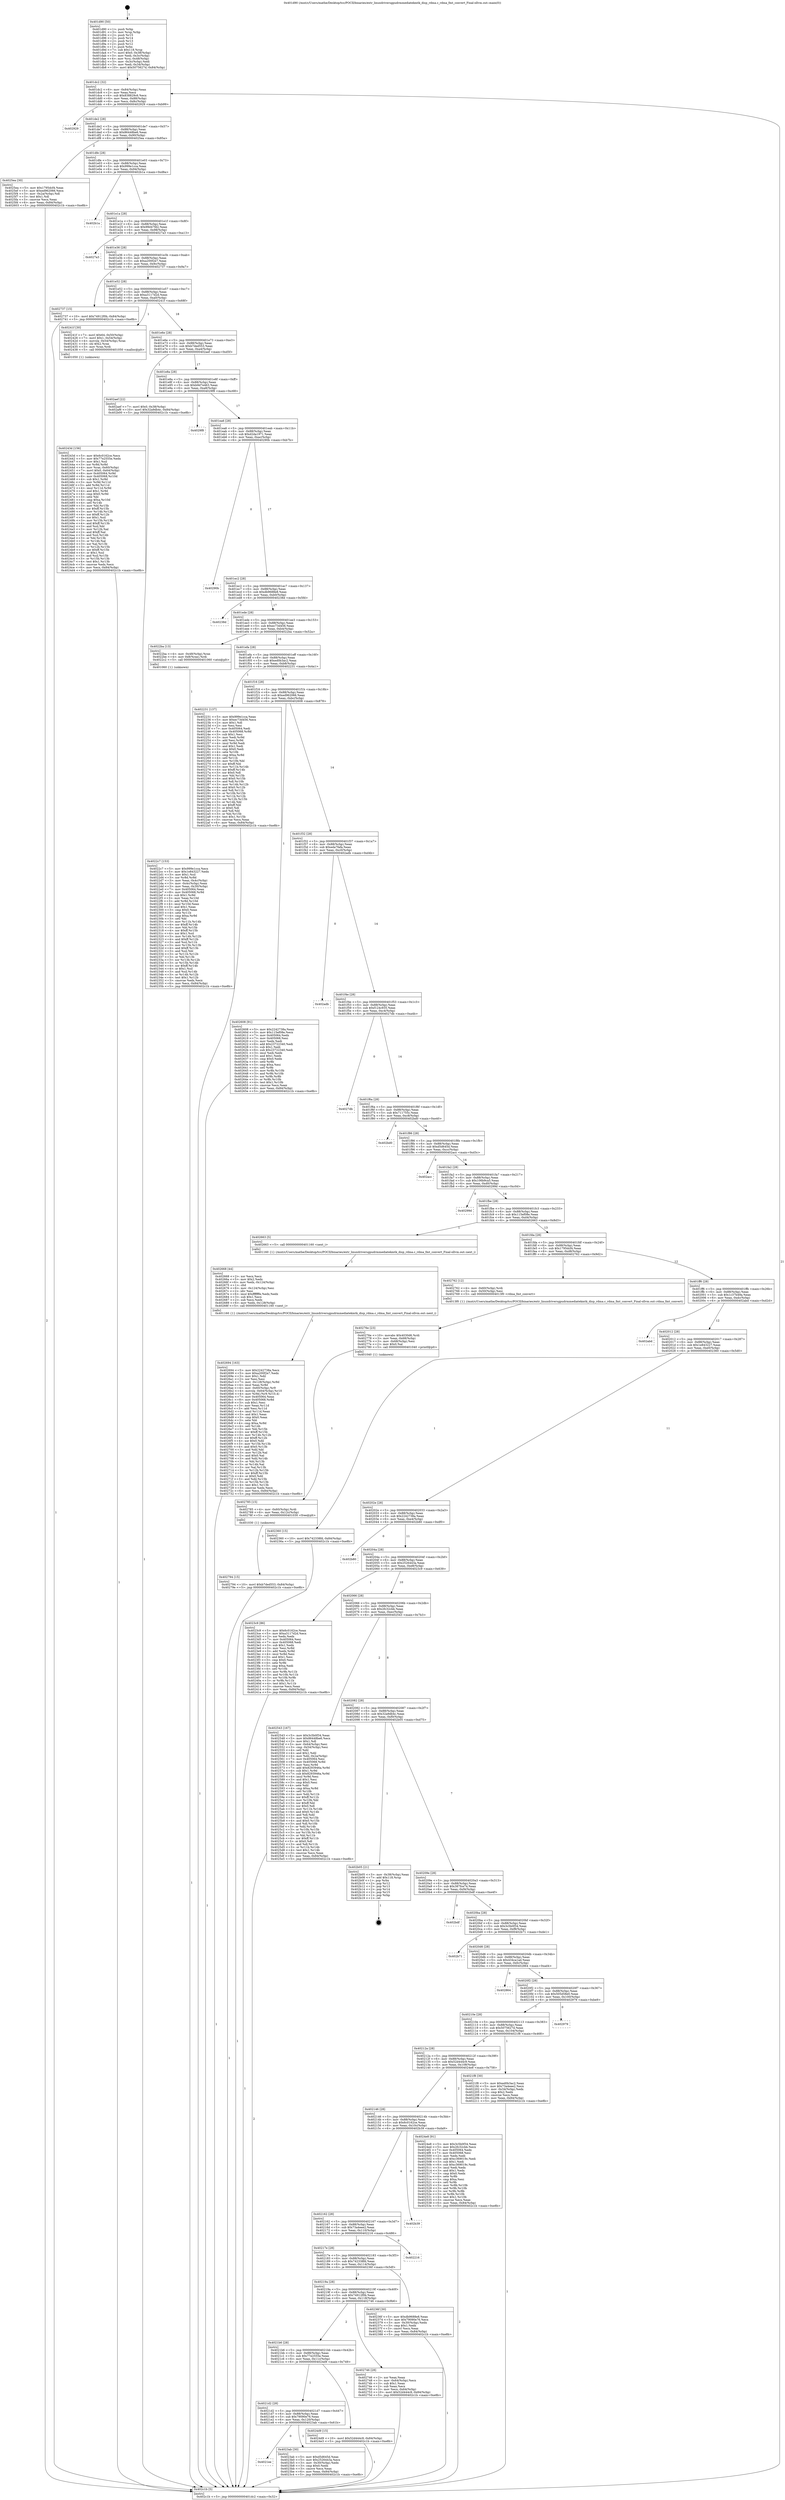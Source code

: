 digraph "0x401d90" {
  label = "0x401d90 (/mnt/c/Users/mathe/Desktop/tcc/POCII/binaries/extr_linuxdriversgpudrmmediatekmtk_disp_rdma.c_rdma_fmt_convert_Final-ollvm.out::main(0))"
  labelloc = "t"
  node[shape=record]

  Entry [label="",width=0.3,height=0.3,shape=circle,fillcolor=black,style=filled]
  "0x401dc2" [label="{
     0x401dc2 [32]\l
     | [instrs]\l
     &nbsp;&nbsp;0x401dc2 \<+6\>: mov -0x84(%rbp),%eax\l
     &nbsp;&nbsp;0x401dc8 \<+2\>: mov %eax,%ecx\l
     &nbsp;&nbsp;0x401dca \<+6\>: sub $0x838829c6,%ecx\l
     &nbsp;&nbsp;0x401dd0 \<+6\>: mov %eax,-0x88(%rbp)\l
     &nbsp;&nbsp;0x401dd6 \<+6\>: mov %ecx,-0x8c(%rbp)\l
     &nbsp;&nbsp;0x401ddc \<+6\>: je 0000000000402929 \<main+0xb99\>\l
  }"]
  "0x402929" [label="{
     0x402929\l
  }", style=dashed]
  "0x401de2" [label="{
     0x401de2 [28]\l
     | [instrs]\l
     &nbsp;&nbsp;0x401de2 \<+5\>: jmp 0000000000401de7 \<main+0x57\>\l
     &nbsp;&nbsp;0x401de7 \<+6\>: mov -0x88(%rbp),%eax\l
     &nbsp;&nbsp;0x401ded \<+5\>: sub $0x86448be6,%eax\l
     &nbsp;&nbsp;0x401df2 \<+6\>: mov %eax,-0x90(%rbp)\l
     &nbsp;&nbsp;0x401df8 \<+6\>: je 00000000004025ea \<main+0x85a\>\l
  }"]
  Exit [label="",width=0.3,height=0.3,shape=circle,fillcolor=black,style=filled,peripheries=2]
  "0x4025ea" [label="{
     0x4025ea [30]\l
     | [instrs]\l
     &nbsp;&nbsp;0x4025ea \<+5\>: mov $0x1795dcf4,%eax\l
     &nbsp;&nbsp;0x4025ef \<+5\>: mov $0xed962066,%ecx\l
     &nbsp;&nbsp;0x4025f4 \<+3\>: mov -0x2a(%rbp),%dl\l
     &nbsp;&nbsp;0x4025f7 \<+3\>: test $0x1,%dl\l
     &nbsp;&nbsp;0x4025fa \<+3\>: cmovne %ecx,%eax\l
     &nbsp;&nbsp;0x4025fd \<+6\>: mov %eax,-0x84(%rbp)\l
     &nbsp;&nbsp;0x402603 \<+5\>: jmp 0000000000402c1b \<main+0xe8b\>\l
  }"]
  "0x401dfe" [label="{
     0x401dfe [28]\l
     | [instrs]\l
     &nbsp;&nbsp;0x401dfe \<+5\>: jmp 0000000000401e03 \<main+0x73\>\l
     &nbsp;&nbsp;0x401e03 \<+6\>: mov -0x88(%rbp),%eax\l
     &nbsp;&nbsp;0x401e09 \<+5\>: sub $0x999e1cca,%eax\l
     &nbsp;&nbsp;0x401e0e \<+6\>: mov %eax,-0x94(%rbp)\l
     &nbsp;&nbsp;0x401e14 \<+6\>: je 0000000000402b1a \<main+0xd8a\>\l
  }"]
  "0x402794" [label="{
     0x402794 [15]\l
     | [instrs]\l
     &nbsp;&nbsp;0x402794 \<+10\>: movl $0xb7ded553,-0x84(%rbp)\l
     &nbsp;&nbsp;0x40279e \<+5\>: jmp 0000000000402c1b \<main+0xe8b\>\l
  }"]
  "0x402b1a" [label="{
     0x402b1a\l
  }", style=dashed]
  "0x401e1a" [label="{
     0x401e1a [28]\l
     | [instrs]\l
     &nbsp;&nbsp;0x401e1a \<+5\>: jmp 0000000000401e1f \<main+0x8f\>\l
     &nbsp;&nbsp;0x401e1f \<+6\>: mov -0x88(%rbp),%eax\l
     &nbsp;&nbsp;0x401e25 \<+5\>: sub $0x99d47fd2,%eax\l
     &nbsp;&nbsp;0x401e2a \<+6\>: mov %eax,-0x98(%rbp)\l
     &nbsp;&nbsp;0x401e30 \<+6\>: je 00000000004027a3 \<main+0xa13\>\l
  }"]
  "0x402785" [label="{
     0x402785 [15]\l
     | [instrs]\l
     &nbsp;&nbsp;0x402785 \<+4\>: mov -0x60(%rbp),%rdi\l
     &nbsp;&nbsp;0x402789 \<+6\>: mov %eax,-0x12c(%rbp)\l
     &nbsp;&nbsp;0x40278f \<+5\>: call 0000000000401030 \<free@plt\>\l
     | [calls]\l
     &nbsp;&nbsp;0x401030 \{1\} (unknown)\l
  }"]
  "0x4027a3" [label="{
     0x4027a3\l
  }", style=dashed]
  "0x401e36" [label="{
     0x401e36 [28]\l
     | [instrs]\l
     &nbsp;&nbsp;0x401e36 \<+5\>: jmp 0000000000401e3b \<main+0xab\>\l
     &nbsp;&nbsp;0x401e3b \<+6\>: mov -0x88(%rbp),%eax\l
     &nbsp;&nbsp;0x401e41 \<+5\>: sub $0xa200f2e7,%eax\l
     &nbsp;&nbsp;0x401e46 \<+6\>: mov %eax,-0x9c(%rbp)\l
     &nbsp;&nbsp;0x401e4c \<+6\>: je 0000000000402737 \<main+0x9a7\>\l
  }"]
  "0x40276e" [label="{
     0x40276e [23]\l
     | [instrs]\l
     &nbsp;&nbsp;0x40276e \<+10\>: movabs $0x4030d6,%rdi\l
     &nbsp;&nbsp;0x402778 \<+3\>: mov %eax,-0x68(%rbp)\l
     &nbsp;&nbsp;0x40277b \<+3\>: mov -0x68(%rbp),%esi\l
     &nbsp;&nbsp;0x40277e \<+2\>: mov $0x0,%al\l
     &nbsp;&nbsp;0x402780 \<+5\>: call 0000000000401040 \<printf@plt\>\l
     | [calls]\l
     &nbsp;&nbsp;0x401040 \{1\} (unknown)\l
  }"]
  "0x402737" [label="{
     0x402737 [15]\l
     | [instrs]\l
     &nbsp;&nbsp;0x402737 \<+10\>: movl $0x74912f0b,-0x84(%rbp)\l
     &nbsp;&nbsp;0x402741 \<+5\>: jmp 0000000000402c1b \<main+0xe8b\>\l
  }"]
  "0x401e52" [label="{
     0x401e52 [28]\l
     | [instrs]\l
     &nbsp;&nbsp;0x401e52 \<+5\>: jmp 0000000000401e57 \<main+0xc7\>\l
     &nbsp;&nbsp;0x401e57 \<+6\>: mov -0x88(%rbp),%eax\l
     &nbsp;&nbsp;0x401e5d \<+5\>: sub $0xa3117d2d,%eax\l
     &nbsp;&nbsp;0x401e62 \<+6\>: mov %eax,-0xa0(%rbp)\l
     &nbsp;&nbsp;0x401e68 \<+6\>: je 000000000040241f \<main+0x68f\>\l
  }"]
  "0x402694" [label="{
     0x402694 [163]\l
     | [instrs]\l
     &nbsp;&nbsp;0x402694 \<+5\>: mov $0x2242738a,%ecx\l
     &nbsp;&nbsp;0x402699 \<+5\>: mov $0xa200f2e7,%edx\l
     &nbsp;&nbsp;0x40269e \<+3\>: mov $0x1,%dil\l
     &nbsp;&nbsp;0x4026a1 \<+2\>: xor %esi,%esi\l
     &nbsp;&nbsp;0x4026a3 \<+7\>: mov -0x128(%rbp),%r8d\l
     &nbsp;&nbsp;0x4026aa \<+4\>: imul %eax,%r8d\l
     &nbsp;&nbsp;0x4026ae \<+4\>: mov -0x60(%rbp),%r9\l
     &nbsp;&nbsp;0x4026b2 \<+4\>: movslq -0x64(%rbp),%r10\l
     &nbsp;&nbsp;0x4026b6 \<+4\>: mov %r8d,(%r9,%r10,4)\l
     &nbsp;&nbsp;0x4026ba \<+7\>: mov 0x405064,%eax\l
     &nbsp;&nbsp;0x4026c1 \<+8\>: mov 0x405068,%r8d\l
     &nbsp;&nbsp;0x4026c9 \<+3\>: sub $0x1,%esi\l
     &nbsp;&nbsp;0x4026cc \<+3\>: mov %eax,%r11d\l
     &nbsp;&nbsp;0x4026cf \<+3\>: add %esi,%r11d\l
     &nbsp;&nbsp;0x4026d2 \<+4\>: imul %r11d,%eax\l
     &nbsp;&nbsp;0x4026d6 \<+3\>: and $0x1,%eax\l
     &nbsp;&nbsp;0x4026d9 \<+3\>: cmp $0x0,%eax\l
     &nbsp;&nbsp;0x4026dc \<+3\>: sete %bl\l
     &nbsp;&nbsp;0x4026df \<+4\>: cmp $0xa,%r8d\l
     &nbsp;&nbsp;0x4026e3 \<+4\>: setl %r14b\l
     &nbsp;&nbsp;0x4026e7 \<+3\>: mov %bl,%r15b\l
     &nbsp;&nbsp;0x4026ea \<+4\>: xor $0xff,%r15b\l
     &nbsp;&nbsp;0x4026ee \<+3\>: mov %r14b,%r12b\l
     &nbsp;&nbsp;0x4026f1 \<+4\>: xor $0xff,%r12b\l
     &nbsp;&nbsp;0x4026f5 \<+4\>: xor $0x0,%dil\l
     &nbsp;&nbsp;0x4026f9 \<+3\>: mov %r15b,%r13b\l
     &nbsp;&nbsp;0x4026fc \<+4\>: and $0x0,%r13b\l
     &nbsp;&nbsp;0x402700 \<+3\>: and %dil,%bl\l
     &nbsp;&nbsp;0x402703 \<+3\>: mov %r12b,%al\l
     &nbsp;&nbsp;0x402706 \<+2\>: and $0x0,%al\l
     &nbsp;&nbsp;0x402708 \<+3\>: and %dil,%r14b\l
     &nbsp;&nbsp;0x40270b \<+3\>: or %bl,%r13b\l
     &nbsp;&nbsp;0x40270e \<+3\>: or %r14b,%al\l
     &nbsp;&nbsp;0x402711 \<+3\>: xor %al,%r13b\l
     &nbsp;&nbsp;0x402714 \<+3\>: or %r12b,%r15b\l
     &nbsp;&nbsp;0x402717 \<+4\>: xor $0xff,%r15b\l
     &nbsp;&nbsp;0x40271b \<+4\>: or $0x0,%dil\l
     &nbsp;&nbsp;0x40271f \<+3\>: and %dil,%r15b\l
     &nbsp;&nbsp;0x402722 \<+3\>: or %r15b,%r13b\l
     &nbsp;&nbsp;0x402725 \<+4\>: test $0x1,%r13b\l
     &nbsp;&nbsp;0x402729 \<+3\>: cmovne %edx,%ecx\l
     &nbsp;&nbsp;0x40272c \<+6\>: mov %ecx,-0x84(%rbp)\l
     &nbsp;&nbsp;0x402732 \<+5\>: jmp 0000000000402c1b \<main+0xe8b\>\l
  }"]
  "0x40241f" [label="{
     0x40241f [30]\l
     | [instrs]\l
     &nbsp;&nbsp;0x40241f \<+7\>: movl $0x64,-0x50(%rbp)\l
     &nbsp;&nbsp;0x402426 \<+7\>: movl $0x1,-0x54(%rbp)\l
     &nbsp;&nbsp;0x40242d \<+4\>: movslq -0x54(%rbp),%rax\l
     &nbsp;&nbsp;0x402431 \<+4\>: shl $0x2,%rax\l
     &nbsp;&nbsp;0x402435 \<+3\>: mov %rax,%rdi\l
     &nbsp;&nbsp;0x402438 \<+5\>: call 0000000000401050 \<malloc@plt\>\l
     | [calls]\l
     &nbsp;&nbsp;0x401050 \{1\} (unknown)\l
  }"]
  "0x401e6e" [label="{
     0x401e6e [28]\l
     | [instrs]\l
     &nbsp;&nbsp;0x401e6e \<+5\>: jmp 0000000000401e73 \<main+0xe3\>\l
     &nbsp;&nbsp;0x401e73 \<+6\>: mov -0x88(%rbp),%eax\l
     &nbsp;&nbsp;0x401e79 \<+5\>: sub $0xb7ded553,%eax\l
     &nbsp;&nbsp;0x401e7e \<+6\>: mov %eax,-0xa4(%rbp)\l
     &nbsp;&nbsp;0x401e84 \<+6\>: je 0000000000402aef \<main+0xd5f\>\l
  }"]
  "0x402668" [label="{
     0x402668 [44]\l
     | [instrs]\l
     &nbsp;&nbsp;0x402668 \<+2\>: xor %ecx,%ecx\l
     &nbsp;&nbsp;0x40266a \<+5\>: mov $0x2,%edx\l
     &nbsp;&nbsp;0x40266f \<+6\>: mov %edx,-0x124(%rbp)\l
     &nbsp;&nbsp;0x402675 \<+1\>: cltd\l
     &nbsp;&nbsp;0x402676 \<+6\>: mov -0x124(%rbp),%esi\l
     &nbsp;&nbsp;0x40267c \<+2\>: idiv %esi\l
     &nbsp;&nbsp;0x40267e \<+6\>: imul $0xfffffffe,%edx,%edx\l
     &nbsp;&nbsp;0x402684 \<+3\>: sub $0x1,%ecx\l
     &nbsp;&nbsp;0x402687 \<+2\>: sub %ecx,%edx\l
     &nbsp;&nbsp;0x402689 \<+6\>: mov %edx,-0x128(%rbp)\l
     &nbsp;&nbsp;0x40268f \<+5\>: call 0000000000401160 \<next_i\>\l
     | [calls]\l
     &nbsp;&nbsp;0x401160 \{1\} (/mnt/c/Users/mathe/Desktop/tcc/POCII/binaries/extr_linuxdriversgpudrmmediatekmtk_disp_rdma.c_rdma_fmt_convert_Final-ollvm.out::next_i)\l
  }"]
  "0x402aef" [label="{
     0x402aef [22]\l
     | [instrs]\l
     &nbsp;&nbsp;0x402aef \<+7\>: movl $0x0,-0x38(%rbp)\l
     &nbsp;&nbsp;0x402af6 \<+10\>: movl $0x32a9db4c,-0x84(%rbp)\l
     &nbsp;&nbsp;0x402b00 \<+5\>: jmp 0000000000402c1b \<main+0xe8b\>\l
  }"]
  "0x401e8a" [label="{
     0x401e8a [28]\l
     | [instrs]\l
     &nbsp;&nbsp;0x401e8a \<+5\>: jmp 0000000000401e8f \<main+0xff\>\l
     &nbsp;&nbsp;0x401e8f \<+6\>: mov -0x88(%rbp),%eax\l
     &nbsp;&nbsp;0x401e95 \<+5\>: sub $0xb9d7e463,%eax\l
     &nbsp;&nbsp;0x401e9a \<+6\>: mov %eax,-0xa8(%rbp)\l
     &nbsp;&nbsp;0x401ea0 \<+6\>: je 00000000004029f8 \<main+0xc68\>\l
  }"]
  "0x40243d" [label="{
     0x40243d [156]\l
     | [instrs]\l
     &nbsp;&nbsp;0x40243d \<+5\>: mov $0x6c0162ce,%ecx\l
     &nbsp;&nbsp;0x402442 \<+5\>: mov $0x77e2555e,%edx\l
     &nbsp;&nbsp;0x402447 \<+3\>: mov $0x1,%sil\l
     &nbsp;&nbsp;0x40244a \<+3\>: xor %r8d,%r8d\l
     &nbsp;&nbsp;0x40244d \<+4\>: mov %rax,-0x60(%rbp)\l
     &nbsp;&nbsp;0x402451 \<+7\>: movl $0x0,-0x64(%rbp)\l
     &nbsp;&nbsp;0x402458 \<+8\>: mov 0x405064,%r9d\l
     &nbsp;&nbsp;0x402460 \<+8\>: mov 0x405068,%r10d\l
     &nbsp;&nbsp;0x402468 \<+4\>: sub $0x1,%r8d\l
     &nbsp;&nbsp;0x40246c \<+3\>: mov %r9d,%r11d\l
     &nbsp;&nbsp;0x40246f \<+3\>: add %r8d,%r11d\l
     &nbsp;&nbsp;0x402472 \<+4\>: imul %r11d,%r9d\l
     &nbsp;&nbsp;0x402476 \<+4\>: and $0x1,%r9d\l
     &nbsp;&nbsp;0x40247a \<+4\>: cmp $0x0,%r9d\l
     &nbsp;&nbsp;0x40247e \<+3\>: sete %bl\l
     &nbsp;&nbsp;0x402481 \<+4\>: cmp $0xa,%r10d\l
     &nbsp;&nbsp;0x402485 \<+4\>: setl %r14b\l
     &nbsp;&nbsp;0x402489 \<+3\>: mov %bl,%r15b\l
     &nbsp;&nbsp;0x40248c \<+4\>: xor $0xff,%r15b\l
     &nbsp;&nbsp;0x402490 \<+3\>: mov %r14b,%r12b\l
     &nbsp;&nbsp;0x402493 \<+4\>: xor $0xff,%r12b\l
     &nbsp;&nbsp;0x402497 \<+4\>: xor $0x1,%sil\l
     &nbsp;&nbsp;0x40249b \<+3\>: mov %r15b,%r13b\l
     &nbsp;&nbsp;0x40249e \<+4\>: and $0xff,%r13b\l
     &nbsp;&nbsp;0x4024a2 \<+3\>: and %sil,%bl\l
     &nbsp;&nbsp;0x4024a5 \<+3\>: mov %r12b,%al\l
     &nbsp;&nbsp;0x4024a8 \<+2\>: and $0xff,%al\l
     &nbsp;&nbsp;0x4024aa \<+3\>: and %sil,%r14b\l
     &nbsp;&nbsp;0x4024ad \<+3\>: or %bl,%r13b\l
     &nbsp;&nbsp;0x4024b0 \<+3\>: or %r14b,%al\l
     &nbsp;&nbsp;0x4024b3 \<+3\>: xor %al,%r13b\l
     &nbsp;&nbsp;0x4024b6 \<+3\>: or %r12b,%r15b\l
     &nbsp;&nbsp;0x4024b9 \<+4\>: xor $0xff,%r15b\l
     &nbsp;&nbsp;0x4024bd \<+4\>: or $0x1,%sil\l
     &nbsp;&nbsp;0x4024c1 \<+3\>: and %sil,%r15b\l
     &nbsp;&nbsp;0x4024c4 \<+3\>: or %r15b,%r13b\l
     &nbsp;&nbsp;0x4024c7 \<+4\>: test $0x1,%r13b\l
     &nbsp;&nbsp;0x4024cb \<+3\>: cmovne %edx,%ecx\l
     &nbsp;&nbsp;0x4024ce \<+6\>: mov %ecx,-0x84(%rbp)\l
     &nbsp;&nbsp;0x4024d4 \<+5\>: jmp 0000000000402c1b \<main+0xe8b\>\l
  }"]
  "0x4029f8" [label="{
     0x4029f8\l
  }", style=dashed]
  "0x401ea6" [label="{
     0x401ea6 [28]\l
     | [instrs]\l
     &nbsp;&nbsp;0x401ea6 \<+5\>: jmp 0000000000401eab \<main+0x11b\>\l
     &nbsp;&nbsp;0x401eab \<+6\>: mov -0x88(%rbp),%eax\l
     &nbsp;&nbsp;0x401eb1 \<+5\>: sub $0xd2da1971,%eax\l
     &nbsp;&nbsp;0x401eb6 \<+6\>: mov %eax,-0xac(%rbp)\l
     &nbsp;&nbsp;0x401ebc \<+6\>: je 000000000040290b \<main+0xb7b\>\l
  }"]
  "0x4021ee" [label="{
     0x4021ee\l
  }", style=dashed]
  "0x40290b" [label="{
     0x40290b\l
  }", style=dashed]
  "0x401ec2" [label="{
     0x401ec2 [28]\l
     | [instrs]\l
     &nbsp;&nbsp;0x401ec2 \<+5\>: jmp 0000000000401ec7 \<main+0x137\>\l
     &nbsp;&nbsp;0x401ec7 \<+6\>: mov -0x88(%rbp),%eax\l
     &nbsp;&nbsp;0x401ecd \<+5\>: sub $0xdb9688e8,%eax\l
     &nbsp;&nbsp;0x401ed2 \<+6\>: mov %eax,-0xb0(%rbp)\l
     &nbsp;&nbsp;0x401ed8 \<+6\>: je 000000000040238d \<main+0x5fd\>\l
  }"]
  "0x4023ab" [label="{
     0x4023ab [30]\l
     | [instrs]\l
     &nbsp;&nbsp;0x4023ab \<+5\>: mov $0xd5d645d,%eax\l
     &nbsp;&nbsp;0x4023b0 \<+5\>: mov $0x2526443a,%ecx\l
     &nbsp;&nbsp;0x4023b5 \<+3\>: mov -0x30(%rbp),%edx\l
     &nbsp;&nbsp;0x4023b8 \<+3\>: cmp $0x0,%edx\l
     &nbsp;&nbsp;0x4023bb \<+3\>: cmove %ecx,%eax\l
     &nbsp;&nbsp;0x4023be \<+6\>: mov %eax,-0x84(%rbp)\l
     &nbsp;&nbsp;0x4023c4 \<+5\>: jmp 0000000000402c1b \<main+0xe8b\>\l
  }"]
  "0x40238d" [label="{
     0x40238d\l
  }", style=dashed]
  "0x401ede" [label="{
     0x401ede [28]\l
     | [instrs]\l
     &nbsp;&nbsp;0x401ede \<+5\>: jmp 0000000000401ee3 \<main+0x153\>\l
     &nbsp;&nbsp;0x401ee3 \<+6\>: mov -0x88(%rbp),%eax\l
     &nbsp;&nbsp;0x401ee9 \<+5\>: sub $0xec73d456,%eax\l
     &nbsp;&nbsp;0x401eee \<+6\>: mov %eax,-0xb4(%rbp)\l
     &nbsp;&nbsp;0x401ef4 \<+6\>: je 00000000004022ba \<main+0x52a\>\l
  }"]
  "0x4021d2" [label="{
     0x4021d2 [28]\l
     | [instrs]\l
     &nbsp;&nbsp;0x4021d2 \<+5\>: jmp 00000000004021d7 \<main+0x447\>\l
     &nbsp;&nbsp;0x4021d7 \<+6\>: mov -0x88(%rbp),%eax\l
     &nbsp;&nbsp;0x4021dd \<+5\>: sub $0x79090e76,%eax\l
     &nbsp;&nbsp;0x4021e2 \<+6\>: mov %eax,-0x120(%rbp)\l
     &nbsp;&nbsp;0x4021e8 \<+6\>: je 00000000004023ab \<main+0x61b\>\l
  }"]
  "0x4022ba" [label="{
     0x4022ba [13]\l
     | [instrs]\l
     &nbsp;&nbsp;0x4022ba \<+4\>: mov -0x48(%rbp),%rax\l
     &nbsp;&nbsp;0x4022be \<+4\>: mov 0x8(%rax),%rdi\l
     &nbsp;&nbsp;0x4022c2 \<+5\>: call 0000000000401060 \<atoi@plt\>\l
     | [calls]\l
     &nbsp;&nbsp;0x401060 \{1\} (unknown)\l
  }"]
  "0x401efa" [label="{
     0x401efa [28]\l
     | [instrs]\l
     &nbsp;&nbsp;0x401efa \<+5\>: jmp 0000000000401eff \<main+0x16f\>\l
     &nbsp;&nbsp;0x401eff \<+6\>: mov -0x88(%rbp),%eax\l
     &nbsp;&nbsp;0x401f05 \<+5\>: sub $0xed0b3ac2,%eax\l
     &nbsp;&nbsp;0x401f0a \<+6\>: mov %eax,-0xb8(%rbp)\l
     &nbsp;&nbsp;0x401f10 \<+6\>: je 0000000000402231 \<main+0x4a1\>\l
  }"]
  "0x4024d9" [label="{
     0x4024d9 [15]\l
     | [instrs]\l
     &nbsp;&nbsp;0x4024d9 \<+10\>: movl $0x52d444c9,-0x84(%rbp)\l
     &nbsp;&nbsp;0x4024e3 \<+5\>: jmp 0000000000402c1b \<main+0xe8b\>\l
  }"]
  "0x402231" [label="{
     0x402231 [137]\l
     | [instrs]\l
     &nbsp;&nbsp;0x402231 \<+5\>: mov $0x999e1cca,%eax\l
     &nbsp;&nbsp;0x402236 \<+5\>: mov $0xec73d456,%ecx\l
     &nbsp;&nbsp;0x40223b \<+2\>: mov $0x1,%dl\l
     &nbsp;&nbsp;0x40223d \<+2\>: xor %esi,%esi\l
     &nbsp;&nbsp;0x40223f \<+7\>: mov 0x405064,%edi\l
     &nbsp;&nbsp;0x402246 \<+8\>: mov 0x405068,%r8d\l
     &nbsp;&nbsp;0x40224e \<+3\>: sub $0x1,%esi\l
     &nbsp;&nbsp;0x402251 \<+3\>: mov %edi,%r9d\l
     &nbsp;&nbsp;0x402254 \<+3\>: add %esi,%r9d\l
     &nbsp;&nbsp;0x402257 \<+4\>: imul %r9d,%edi\l
     &nbsp;&nbsp;0x40225b \<+3\>: and $0x1,%edi\l
     &nbsp;&nbsp;0x40225e \<+3\>: cmp $0x0,%edi\l
     &nbsp;&nbsp;0x402261 \<+4\>: sete %r10b\l
     &nbsp;&nbsp;0x402265 \<+4\>: cmp $0xa,%r8d\l
     &nbsp;&nbsp;0x402269 \<+4\>: setl %r11b\l
     &nbsp;&nbsp;0x40226d \<+3\>: mov %r10b,%bl\l
     &nbsp;&nbsp;0x402270 \<+3\>: xor $0xff,%bl\l
     &nbsp;&nbsp;0x402273 \<+3\>: mov %r11b,%r14b\l
     &nbsp;&nbsp;0x402276 \<+4\>: xor $0xff,%r14b\l
     &nbsp;&nbsp;0x40227a \<+3\>: xor $0x0,%dl\l
     &nbsp;&nbsp;0x40227d \<+3\>: mov %bl,%r15b\l
     &nbsp;&nbsp;0x402280 \<+4\>: and $0x0,%r15b\l
     &nbsp;&nbsp;0x402284 \<+3\>: and %dl,%r10b\l
     &nbsp;&nbsp;0x402287 \<+3\>: mov %r14b,%r12b\l
     &nbsp;&nbsp;0x40228a \<+4\>: and $0x0,%r12b\l
     &nbsp;&nbsp;0x40228e \<+3\>: and %dl,%r11b\l
     &nbsp;&nbsp;0x402291 \<+3\>: or %r10b,%r15b\l
     &nbsp;&nbsp;0x402294 \<+3\>: or %r11b,%r12b\l
     &nbsp;&nbsp;0x402297 \<+3\>: xor %r12b,%r15b\l
     &nbsp;&nbsp;0x40229a \<+3\>: or %r14b,%bl\l
     &nbsp;&nbsp;0x40229d \<+3\>: xor $0xff,%bl\l
     &nbsp;&nbsp;0x4022a0 \<+3\>: or $0x0,%dl\l
     &nbsp;&nbsp;0x4022a3 \<+2\>: and %dl,%bl\l
     &nbsp;&nbsp;0x4022a5 \<+3\>: or %bl,%r15b\l
     &nbsp;&nbsp;0x4022a8 \<+4\>: test $0x1,%r15b\l
     &nbsp;&nbsp;0x4022ac \<+3\>: cmovne %ecx,%eax\l
     &nbsp;&nbsp;0x4022af \<+6\>: mov %eax,-0x84(%rbp)\l
     &nbsp;&nbsp;0x4022b5 \<+5\>: jmp 0000000000402c1b \<main+0xe8b\>\l
  }"]
  "0x401f16" [label="{
     0x401f16 [28]\l
     | [instrs]\l
     &nbsp;&nbsp;0x401f16 \<+5\>: jmp 0000000000401f1b \<main+0x18b\>\l
     &nbsp;&nbsp;0x401f1b \<+6\>: mov -0x88(%rbp),%eax\l
     &nbsp;&nbsp;0x401f21 \<+5\>: sub $0xed962066,%eax\l
     &nbsp;&nbsp;0x401f26 \<+6\>: mov %eax,-0xbc(%rbp)\l
     &nbsp;&nbsp;0x401f2c \<+6\>: je 0000000000402608 \<main+0x878\>\l
  }"]
  "0x4021b6" [label="{
     0x4021b6 [28]\l
     | [instrs]\l
     &nbsp;&nbsp;0x4021b6 \<+5\>: jmp 00000000004021bb \<main+0x42b\>\l
     &nbsp;&nbsp;0x4021bb \<+6\>: mov -0x88(%rbp),%eax\l
     &nbsp;&nbsp;0x4021c1 \<+5\>: sub $0x77e2555e,%eax\l
     &nbsp;&nbsp;0x4021c6 \<+6\>: mov %eax,-0x11c(%rbp)\l
     &nbsp;&nbsp;0x4021cc \<+6\>: je 00000000004024d9 \<main+0x749\>\l
  }"]
  "0x402608" [label="{
     0x402608 [91]\l
     | [instrs]\l
     &nbsp;&nbsp;0x402608 \<+5\>: mov $0x2242738a,%eax\l
     &nbsp;&nbsp;0x40260d \<+5\>: mov $0x115ef08e,%ecx\l
     &nbsp;&nbsp;0x402612 \<+7\>: mov 0x405064,%edx\l
     &nbsp;&nbsp;0x402619 \<+7\>: mov 0x405068,%esi\l
     &nbsp;&nbsp;0x402620 \<+2\>: mov %edx,%edi\l
     &nbsp;&nbsp;0x402622 \<+6\>: add $0x23722340,%edi\l
     &nbsp;&nbsp;0x402628 \<+3\>: sub $0x1,%edi\l
     &nbsp;&nbsp;0x40262b \<+6\>: sub $0x23722340,%edi\l
     &nbsp;&nbsp;0x402631 \<+3\>: imul %edi,%edx\l
     &nbsp;&nbsp;0x402634 \<+3\>: and $0x1,%edx\l
     &nbsp;&nbsp;0x402637 \<+3\>: cmp $0x0,%edx\l
     &nbsp;&nbsp;0x40263a \<+4\>: sete %r8b\l
     &nbsp;&nbsp;0x40263e \<+3\>: cmp $0xa,%esi\l
     &nbsp;&nbsp;0x402641 \<+4\>: setl %r9b\l
     &nbsp;&nbsp;0x402645 \<+3\>: mov %r8b,%r10b\l
     &nbsp;&nbsp;0x402648 \<+3\>: and %r9b,%r10b\l
     &nbsp;&nbsp;0x40264b \<+3\>: xor %r9b,%r8b\l
     &nbsp;&nbsp;0x40264e \<+3\>: or %r8b,%r10b\l
     &nbsp;&nbsp;0x402651 \<+4\>: test $0x1,%r10b\l
     &nbsp;&nbsp;0x402655 \<+3\>: cmovne %ecx,%eax\l
     &nbsp;&nbsp;0x402658 \<+6\>: mov %eax,-0x84(%rbp)\l
     &nbsp;&nbsp;0x40265e \<+5\>: jmp 0000000000402c1b \<main+0xe8b\>\l
  }"]
  "0x401f32" [label="{
     0x401f32 [28]\l
     | [instrs]\l
     &nbsp;&nbsp;0x401f32 \<+5\>: jmp 0000000000401f37 \<main+0x1a7\>\l
     &nbsp;&nbsp;0x401f37 \<+6\>: mov -0x88(%rbp),%eax\l
     &nbsp;&nbsp;0x401f3d \<+5\>: sub $0xeda7fafa,%eax\l
     &nbsp;&nbsp;0x401f42 \<+6\>: mov %eax,-0xc0(%rbp)\l
     &nbsp;&nbsp;0x401f48 \<+6\>: je 0000000000402adb \<main+0xd4b\>\l
  }"]
  "0x402746" [label="{
     0x402746 [28]\l
     | [instrs]\l
     &nbsp;&nbsp;0x402746 \<+2\>: xor %eax,%eax\l
     &nbsp;&nbsp;0x402748 \<+3\>: mov -0x64(%rbp),%ecx\l
     &nbsp;&nbsp;0x40274b \<+3\>: sub $0x1,%eax\l
     &nbsp;&nbsp;0x40274e \<+2\>: sub %eax,%ecx\l
     &nbsp;&nbsp;0x402750 \<+3\>: mov %ecx,-0x64(%rbp)\l
     &nbsp;&nbsp;0x402753 \<+10\>: movl $0x52d444c9,-0x84(%rbp)\l
     &nbsp;&nbsp;0x40275d \<+5\>: jmp 0000000000402c1b \<main+0xe8b\>\l
  }"]
  "0x402adb" [label="{
     0x402adb\l
  }", style=dashed]
  "0x401f4e" [label="{
     0x401f4e [28]\l
     | [instrs]\l
     &nbsp;&nbsp;0x401f4e \<+5\>: jmp 0000000000401f53 \<main+0x1c3\>\l
     &nbsp;&nbsp;0x401f53 \<+6\>: mov -0x88(%rbp),%eax\l
     &nbsp;&nbsp;0x401f59 \<+5\>: sub $0xf124c935,%eax\l
     &nbsp;&nbsp;0x401f5e \<+6\>: mov %eax,-0xc4(%rbp)\l
     &nbsp;&nbsp;0x401f64 \<+6\>: je 00000000004027db \<main+0xa4b\>\l
  }"]
  "0x40219a" [label="{
     0x40219a [28]\l
     | [instrs]\l
     &nbsp;&nbsp;0x40219a \<+5\>: jmp 000000000040219f \<main+0x40f\>\l
     &nbsp;&nbsp;0x40219f \<+6\>: mov -0x88(%rbp),%eax\l
     &nbsp;&nbsp;0x4021a5 \<+5\>: sub $0x74912f0b,%eax\l
     &nbsp;&nbsp;0x4021aa \<+6\>: mov %eax,-0x118(%rbp)\l
     &nbsp;&nbsp;0x4021b0 \<+6\>: je 0000000000402746 \<main+0x9b6\>\l
  }"]
  "0x4027db" [label="{
     0x4027db\l
  }", style=dashed]
  "0x401f6a" [label="{
     0x401f6a [28]\l
     | [instrs]\l
     &nbsp;&nbsp;0x401f6a \<+5\>: jmp 0000000000401f6f \<main+0x1df\>\l
     &nbsp;&nbsp;0x401f6f \<+6\>: mov -0x88(%rbp),%eax\l
     &nbsp;&nbsp;0x401f75 \<+5\>: sub $0x711755c,%eax\l
     &nbsp;&nbsp;0x401f7a \<+6\>: mov %eax,-0xc8(%rbp)\l
     &nbsp;&nbsp;0x401f80 \<+6\>: je 0000000000402bd0 \<main+0xe40\>\l
  }"]
  "0x40236f" [label="{
     0x40236f [30]\l
     | [instrs]\l
     &nbsp;&nbsp;0x40236f \<+5\>: mov $0xdb9688e8,%eax\l
     &nbsp;&nbsp;0x402374 \<+5\>: mov $0x79090e76,%ecx\l
     &nbsp;&nbsp;0x402379 \<+3\>: mov -0x30(%rbp),%edx\l
     &nbsp;&nbsp;0x40237c \<+3\>: cmp $0x1,%edx\l
     &nbsp;&nbsp;0x40237f \<+3\>: cmovl %ecx,%eax\l
     &nbsp;&nbsp;0x402382 \<+6\>: mov %eax,-0x84(%rbp)\l
     &nbsp;&nbsp;0x402388 \<+5\>: jmp 0000000000402c1b \<main+0xe8b\>\l
  }"]
  "0x402bd0" [label="{
     0x402bd0\l
  }", style=dashed]
  "0x401f86" [label="{
     0x401f86 [28]\l
     | [instrs]\l
     &nbsp;&nbsp;0x401f86 \<+5\>: jmp 0000000000401f8b \<main+0x1fb\>\l
     &nbsp;&nbsp;0x401f8b \<+6\>: mov -0x88(%rbp),%eax\l
     &nbsp;&nbsp;0x401f91 \<+5\>: sub $0xd5d645d,%eax\l
     &nbsp;&nbsp;0x401f96 \<+6\>: mov %eax,-0xcc(%rbp)\l
     &nbsp;&nbsp;0x401f9c \<+6\>: je 0000000000402acc \<main+0xd3c\>\l
  }"]
  "0x40217e" [label="{
     0x40217e [28]\l
     | [instrs]\l
     &nbsp;&nbsp;0x40217e \<+5\>: jmp 0000000000402183 \<main+0x3f3\>\l
     &nbsp;&nbsp;0x402183 \<+6\>: mov -0x88(%rbp),%eax\l
     &nbsp;&nbsp;0x402189 \<+5\>: sub $0x742338fd,%eax\l
     &nbsp;&nbsp;0x40218e \<+6\>: mov %eax,-0x114(%rbp)\l
     &nbsp;&nbsp;0x402194 \<+6\>: je 000000000040236f \<main+0x5df\>\l
  }"]
  "0x402acc" [label="{
     0x402acc\l
  }", style=dashed]
  "0x401fa2" [label="{
     0x401fa2 [28]\l
     | [instrs]\l
     &nbsp;&nbsp;0x401fa2 \<+5\>: jmp 0000000000401fa7 \<main+0x217\>\l
     &nbsp;&nbsp;0x401fa7 \<+6\>: mov -0x88(%rbp),%eax\l
     &nbsp;&nbsp;0x401fad \<+5\>: sub $0x106b9ca5,%eax\l
     &nbsp;&nbsp;0x401fb2 \<+6\>: mov %eax,-0xd0(%rbp)\l
     &nbsp;&nbsp;0x401fb8 \<+6\>: je 000000000040299d \<main+0xc0d\>\l
  }"]
  "0x402216" [label="{
     0x402216\l
  }", style=dashed]
  "0x40299d" [label="{
     0x40299d\l
  }", style=dashed]
  "0x401fbe" [label="{
     0x401fbe [28]\l
     | [instrs]\l
     &nbsp;&nbsp;0x401fbe \<+5\>: jmp 0000000000401fc3 \<main+0x233\>\l
     &nbsp;&nbsp;0x401fc3 \<+6\>: mov -0x88(%rbp),%eax\l
     &nbsp;&nbsp;0x401fc9 \<+5\>: sub $0x115ef08e,%eax\l
     &nbsp;&nbsp;0x401fce \<+6\>: mov %eax,-0xd4(%rbp)\l
     &nbsp;&nbsp;0x401fd4 \<+6\>: je 0000000000402663 \<main+0x8d3\>\l
  }"]
  "0x402162" [label="{
     0x402162 [28]\l
     | [instrs]\l
     &nbsp;&nbsp;0x402162 \<+5\>: jmp 0000000000402167 \<main+0x3d7\>\l
     &nbsp;&nbsp;0x402167 \<+6\>: mov -0x88(%rbp),%eax\l
     &nbsp;&nbsp;0x40216d \<+5\>: sub $0x73a4eee2,%eax\l
     &nbsp;&nbsp;0x402172 \<+6\>: mov %eax,-0x110(%rbp)\l
     &nbsp;&nbsp;0x402178 \<+6\>: je 0000000000402216 \<main+0x486\>\l
  }"]
  "0x402663" [label="{
     0x402663 [5]\l
     | [instrs]\l
     &nbsp;&nbsp;0x402663 \<+5\>: call 0000000000401160 \<next_i\>\l
     | [calls]\l
     &nbsp;&nbsp;0x401160 \{1\} (/mnt/c/Users/mathe/Desktop/tcc/POCII/binaries/extr_linuxdriversgpudrmmediatekmtk_disp_rdma.c_rdma_fmt_convert_Final-ollvm.out::next_i)\l
  }"]
  "0x401fda" [label="{
     0x401fda [28]\l
     | [instrs]\l
     &nbsp;&nbsp;0x401fda \<+5\>: jmp 0000000000401fdf \<main+0x24f\>\l
     &nbsp;&nbsp;0x401fdf \<+6\>: mov -0x88(%rbp),%eax\l
     &nbsp;&nbsp;0x401fe5 \<+5\>: sub $0x1795dcf4,%eax\l
     &nbsp;&nbsp;0x401fea \<+6\>: mov %eax,-0xd8(%rbp)\l
     &nbsp;&nbsp;0x401ff0 \<+6\>: je 0000000000402762 \<main+0x9d2\>\l
  }"]
  "0x402b39" [label="{
     0x402b39\l
  }", style=dashed]
  "0x402762" [label="{
     0x402762 [12]\l
     | [instrs]\l
     &nbsp;&nbsp;0x402762 \<+4\>: mov -0x60(%rbp),%rdi\l
     &nbsp;&nbsp;0x402766 \<+3\>: mov -0x50(%rbp),%esi\l
     &nbsp;&nbsp;0x402769 \<+5\>: call 00000000004013f0 \<rdma_fmt_convert\>\l
     | [calls]\l
     &nbsp;&nbsp;0x4013f0 \{1\} (/mnt/c/Users/mathe/Desktop/tcc/POCII/binaries/extr_linuxdriversgpudrmmediatekmtk_disp_rdma.c_rdma_fmt_convert_Final-ollvm.out::rdma_fmt_convert)\l
  }"]
  "0x401ff6" [label="{
     0x401ff6 [28]\l
     | [instrs]\l
     &nbsp;&nbsp;0x401ff6 \<+5\>: jmp 0000000000401ffb \<main+0x26b\>\l
     &nbsp;&nbsp;0x401ffb \<+6\>: mov -0x88(%rbp),%eax\l
     &nbsp;&nbsp;0x402001 \<+5\>: sub $0x1c37b49a,%eax\l
     &nbsp;&nbsp;0x402006 \<+6\>: mov %eax,-0xdc(%rbp)\l
     &nbsp;&nbsp;0x40200c \<+6\>: je 0000000000402abd \<main+0xd2d\>\l
  }"]
  "0x402146" [label="{
     0x402146 [28]\l
     | [instrs]\l
     &nbsp;&nbsp;0x402146 \<+5\>: jmp 000000000040214b \<main+0x3bb\>\l
     &nbsp;&nbsp;0x40214b \<+6\>: mov -0x88(%rbp),%eax\l
     &nbsp;&nbsp;0x402151 \<+5\>: sub $0x6c0162ce,%eax\l
     &nbsp;&nbsp;0x402156 \<+6\>: mov %eax,-0x10c(%rbp)\l
     &nbsp;&nbsp;0x40215c \<+6\>: je 0000000000402b39 \<main+0xda9\>\l
  }"]
  "0x402abd" [label="{
     0x402abd\l
  }", style=dashed]
  "0x402012" [label="{
     0x402012 [28]\l
     | [instrs]\l
     &nbsp;&nbsp;0x402012 \<+5\>: jmp 0000000000402017 \<main+0x287\>\l
     &nbsp;&nbsp;0x402017 \<+6\>: mov -0x88(%rbp),%eax\l
     &nbsp;&nbsp;0x40201d \<+5\>: sub $0x1e843227,%eax\l
     &nbsp;&nbsp;0x402022 \<+6\>: mov %eax,-0xe0(%rbp)\l
     &nbsp;&nbsp;0x402028 \<+6\>: je 0000000000402360 \<main+0x5d0\>\l
  }"]
  "0x4024e8" [label="{
     0x4024e8 [91]\l
     | [instrs]\l
     &nbsp;&nbsp;0x4024e8 \<+5\>: mov $0x3c5b0f34,%eax\l
     &nbsp;&nbsp;0x4024ed \<+5\>: mov $0x2fc32cbb,%ecx\l
     &nbsp;&nbsp;0x4024f2 \<+7\>: mov 0x405064,%edx\l
     &nbsp;&nbsp;0x4024f9 \<+7\>: mov 0x405068,%esi\l
     &nbsp;&nbsp;0x402500 \<+2\>: mov %edx,%edi\l
     &nbsp;&nbsp;0x402502 \<+6\>: add $0xc369019c,%edi\l
     &nbsp;&nbsp;0x402508 \<+3\>: sub $0x1,%edi\l
     &nbsp;&nbsp;0x40250b \<+6\>: sub $0xc369019c,%edi\l
     &nbsp;&nbsp;0x402511 \<+3\>: imul %edi,%edx\l
     &nbsp;&nbsp;0x402514 \<+3\>: and $0x1,%edx\l
     &nbsp;&nbsp;0x402517 \<+3\>: cmp $0x0,%edx\l
     &nbsp;&nbsp;0x40251a \<+4\>: sete %r8b\l
     &nbsp;&nbsp;0x40251e \<+3\>: cmp $0xa,%esi\l
     &nbsp;&nbsp;0x402521 \<+4\>: setl %r9b\l
     &nbsp;&nbsp;0x402525 \<+3\>: mov %r8b,%r10b\l
     &nbsp;&nbsp;0x402528 \<+3\>: and %r9b,%r10b\l
     &nbsp;&nbsp;0x40252b \<+3\>: xor %r9b,%r8b\l
     &nbsp;&nbsp;0x40252e \<+3\>: or %r8b,%r10b\l
     &nbsp;&nbsp;0x402531 \<+4\>: test $0x1,%r10b\l
     &nbsp;&nbsp;0x402535 \<+3\>: cmovne %ecx,%eax\l
     &nbsp;&nbsp;0x402538 \<+6\>: mov %eax,-0x84(%rbp)\l
     &nbsp;&nbsp;0x40253e \<+5\>: jmp 0000000000402c1b \<main+0xe8b\>\l
  }"]
  "0x402360" [label="{
     0x402360 [15]\l
     | [instrs]\l
     &nbsp;&nbsp;0x402360 \<+10\>: movl $0x742338fd,-0x84(%rbp)\l
     &nbsp;&nbsp;0x40236a \<+5\>: jmp 0000000000402c1b \<main+0xe8b\>\l
  }"]
  "0x40202e" [label="{
     0x40202e [28]\l
     | [instrs]\l
     &nbsp;&nbsp;0x40202e \<+5\>: jmp 0000000000402033 \<main+0x2a3\>\l
     &nbsp;&nbsp;0x402033 \<+6\>: mov -0x88(%rbp),%eax\l
     &nbsp;&nbsp;0x402039 \<+5\>: sub $0x2242738a,%eax\l
     &nbsp;&nbsp;0x40203e \<+6\>: mov %eax,-0xe4(%rbp)\l
     &nbsp;&nbsp;0x402044 \<+6\>: je 0000000000402b80 \<main+0xdf0\>\l
  }"]
  "0x4022c7" [label="{
     0x4022c7 [153]\l
     | [instrs]\l
     &nbsp;&nbsp;0x4022c7 \<+5\>: mov $0x999e1cca,%ecx\l
     &nbsp;&nbsp;0x4022cc \<+5\>: mov $0x1e843227,%edx\l
     &nbsp;&nbsp;0x4022d1 \<+3\>: mov $0x1,%sil\l
     &nbsp;&nbsp;0x4022d4 \<+3\>: xor %r8d,%r8d\l
     &nbsp;&nbsp;0x4022d7 \<+3\>: mov %eax,-0x4c(%rbp)\l
     &nbsp;&nbsp;0x4022da \<+3\>: mov -0x4c(%rbp),%eax\l
     &nbsp;&nbsp;0x4022dd \<+3\>: mov %eax,-0x30(%rbp)\l
     &nbsp;&nbsp;0x4022e0 \<+7\>: mov 0x405064,%eax\l
     &nbsp;&nbsp;0x4022e7 \<+8\>: mov 0x405068,%r9d\l
     &nbsp;&nbsp;0x4022ef \<+4\>: sub $0x1,%r8d\l
     &nbsp;&nbsp;0x4022f3 \<+3\>: mov %eax,%r10d\l
     &nbsp;&nbsp;0x4022f6 \<+3\>: add %r8d,%r10d\l
     &nbsp;&nbsp;0x4022f9 \<+4\>: imul %r10d,%eax\l
     &nbsp;&nbsp;0x4022fd \<+3\>: and $0x1,%eax\l
     &nbsp;&nbsp;0x402300 \<+3\>: cmp $0x0,%eax\l
     &nbsp;&nbsp;0x402303 \<+4\>: sete %r11b\l
     &nbsp;&nbsp;0x402307 \<+4\>: cmp $0xa,%r9d\l
     &nbsp;&nbsp;0x40230b \<+3\>: setl %bl\l
     &nbsp;&nbsp;0x40230e \<+3\>: mov %r11b,%r14b\l
     &nbsp;&nbsp;0x402311 \<+4\>: xor $0xff,%r14b\l
     &nbsp;&nbsp;0x402315 \<+3\>: mov %bl,%r15b\l
     &nbsp;&nbsp;0x402318 \<+4\>: xor $0xff,%r15b\l
     &nbsp;&nbsp;0x40231c \<+4\>: xor $0x1,%sil\l
     &nbsp;&nbsp;0x402320 \<+3\>: mov %r14b,%r12b\l
     &nbsp;&nbsp;0x402323 \<+4\>: and $0xff,%r12b\l
     &nbsp;&nbsp;0x402327 \<+3\>: and %sil,%r11b\l
     &nbsp;&nbsp;0x40232a \<+3\>: mov %r15b,%r13b\l
     &nbsp;&nbsp;0x40232d \<+4\>: and $0xff,%r13b\l
     &nbsp;&nbsp;0x402331 \<+3\>: and %sil,%bl\l
     &nbsp;&nbsp;0x402334 \<+3\>: or %r11b,%r12b\l
     &nbsp;&nbsp;0x402337 \<+3\>: or %bl,%r13b\l
     &nbsp;&nbsp;0x40233a \<+3\>: xor %r13b,%r12b\l
     &nbsp;&nbsp;0x40233d \<+3\>: or %r15b,%r14b\l
     &nbsp;&nbsp;0x402340 \<+4\>: xor $0xff,%r14b\l
     &nbsp;&nbsp;0x402344 \<+4\>: or $0x1,%sil\l
     &nbsp;&nbsp;0x402348 \<+3\>: and %sil,%r14b\l
     &nbsp;&nbsp;0x40234b \<+3\>: or %r14b,%r12b\l
     &nbsp;&nbsp;0x40234e \<+4\>: test $0x1,%r12b\l
     &nbsp;&nbsp;0x402352 \<+3\>: cmovne %edx,%ecx\l
     &nbsp;&nbsp;0x402355 \<+6\>: mov %ecx,-0x84(%rbp)\l
     &nbsp;&nbsp;0x40235b \<+5\>: jmp 0000000000402c1b \<main+0xe8b\>\l
  }"]
  "0x402b80" [label="{
     0x402b80\l
  }", style=dashed]
  "0x40204a" [label="{
     0x40204a [28]\l
     | [instrs]\l
     &nbsp;&nbsp;0x40204a \<+5\>: jmp 000000000040204f \<main+0x2bf\>\l
     &nbsp;&nbsp;0x40204f \<+6\>: mov -0x88(%rbp),%eax\l
     &nbsp;&nbsp;0x402055 \<+5\>: sub $0x2526443a,%eax\l
     &nbsp;&nbsp;0x40205a \<+6\>: mov %eax,-0xe8(%rbp)\l
     &nbsp;&nbsp;0x402060 \<+6\>: je 00000000004023c9 \<main+0x639\>\l
  }"]
  "0x401d90" [label="{
     0x401d90 [50]\l
     | [instrs]\l
     &nbsp;&nbsp;0x401d90 \<+1\>: push %rbp\l
     &nbsp;&nbsp;0x401d91 \<+3\>: mov %rsp,%rbp\l
     &nbsp;&nbsp;0x401d94 \<+2\>: push %r15\l
     &nbsp;&nbsp;0x401d96 \<+2\>: push %r14\l
     &nbsp;&nbsp;0x401d98 \<+2\>: push %r13\l
     &nbsp;&nbsp;0x401d9a \<+2\>: push %r12\l
     &nbsp;&nbsp;0x401d9c \<+1\>: push %rbx\l
     &nbsp;&nbsp;0x401d9d \<+7\>: sub $0x118,%rsp\l
     &nbsp;&nbsp;0x401da4 \<+7\>: movl $0x0,-0x38(%rbp)\l
     &nbsp;&nbsp;0x401dab \<+3\>: mov %edi,-0x3c(%rbp)\l
     &nbsp;&nbsp;0x401dae \<+4\>: mov %rsi,-0x48(%rbp)\l
     &nbsp;&nbsp;0x401db2 \<+3\>: mov -0x3c(%rbp),%edi\l
     &nbsp;&nbsp;0x401db5 \<+3\>: mov %edi,-0x34(%rbp)\l
     &nbsp;&nbsp;0x401db8 \<+10\>: movl $0x5075627d,-0x84(%rbp)\l
  }"]
  "0x4023c9" [label="{
     0x4023c9 [86]\l
     | [instrs]\l
     &nbsp;&nbsp;0x4023c9 \<+5\>: mov $0x6c0162ce,%eax\l
     &nbsp;&nbsp;0x4023ce \<+5\>: mov $0xa3117d2d,%ecx\l
     &nbsp;&nbsp;0x4023d3 \<+2\>: xor %edx,%edx\l
     &nbsp;&nbsp;0x4023d5 \<+7\>: mov 0x405064,%esi\l
     &nbsp;&nbsp;0x4023dc \<+7\>: mov 0x405068,%edi\l
     &nbsp;&nbsp;0x4023e3 \<+3\>: sub $0x1,%edx\l
     &nbsp;&nbsp;0x4023e6 \<+3\>: mov %esi,%r8d\l
     &nbsp;&nbsp;0x4023e9 \<+3\>: add %edx,%r8d\l
     &nbsp;&nbsp;0x4023ec \<+4\>: imul %r8d,%esi\l
     &nbsp;&nbsp;0x4023f0 \<+3\>: and $0x1,%esi\l
     &nbsp;&nbsp;0x4023f3 \<+3\>: cmp $0x0,%esi\l
     &nbsp;&nbsp;0x4023f6 \<+4\>: sete %r9b\l
     &nbsp;&nbsp;0x4023fa \<+3\>: cmp $0xa,%edi\l
     &nbsp;&nbsp;0x4023fd \<+4\>: setl %r10b\l
     &nbsp;&nbsp;0x402401 \<+3\>: mov %r9b,%r11b\l
     &nbsp;&nbsp;0x402404 \<+3\>: and %r10b,%r11b\l
     &nbsp;&nbsp;0x402407 \<+3\>: xor %r10b,%r9b\l
     &nbsp;&nbsp;0x40240a \<+3\>: or %r9b,%r11b\l
     &nbsp;&nbsp;0x40240d \<+4\>: test $0x1,%r11b\l
     &nbsp;&nbsp;0x402411 \<+3\>: cmovne %ecx,%eax\l
     &nbsp;&nbsp;0x402414 \<+6\>: mov %eax,-0x84(%rbp)\l
     &nbsp;&nbsp;0x40241a \<+5\>: jmp 0000000000402c1b \<main+0xe8b\>\l
  }"]
  "0x402066" [label="{
     0x402066 [28]\l
     | [instrs]\l
     &nbsp;&nbsp;0x402066 \<+5\>: jmp 000000000040206b \<main+0x2db\>\l
     &nbsp;&nbsp;0x40206b \<+6\>: mov -0x88(%rbp),%eax\l
     &nbsp;&nbsp;0x402071 \<+5\>: sub $0x2fc32cbb,%eax\l
     &nbsp;&nbsp;0x402076 \<+6\>: mov %eax,-0xec(%rbp)\l
     &nbsp;&nbsp;0x40207c \<+6\>: je 0000000000402543 \<main+0x7b3\>\l
  }"]
  "0x402c1b" [label="{
     0x402c1b [5]\l
     | [instrs]\l
     &nbsp;&nbsp;0x402c1b \<+5\>: jmp 0000000000401dc2 \<main+0x32\>\l
  }"]
  "0x402543" [label="{
     0x402543 [167]\l
     | [instrs]\l
     &nbsp;&nbsp;0x402543 \<+5\>: mov $0x3c5b0f34,%eax\l
     &nbsp;&nbsp;0x402548 \<+5\>: mov $0x86448be6,%ecx\l
     &nbsp;&nbsp;0x40254d \<+2\>: mov $0x1,%dl\l
     &nbsp;&nbsp;0x40254f \<+3\>: mov -0x64(%rbp),%esi\l
     &nbsp;&nbsp;0x402552 \<+3\>: cmp -0x54(%rbp),%esi\l
     &nbsp;&nbsp;0x402555 \<+4\>: setl %dil\l
     &nbsp;&nbsp;0x402559 \<+4\>: and $0x1,%dil\l
     &nbsp;&nbsp;0x40255d \<+4\>: mov %dil,-0x2a(%rbp)\l
     &nbsp;&nbsp;0x402561 \<+7\>: mov 0x405064,%esi\l
     &nbsp;&nbsp;0x402568 \<+8\>: mov 0x405068,%r8d\l
     &nbsp;&nbsp;0x402570 \<+3\>: mov %esi,%r9d\l
     &nbsp;&nbsp;0x402573 \<+7\>: add $0x8293946a,%r9d\l
     &nbsp;&nbsp;0x40257a \<+4\>: sub $0x1,%r9d\l
     &nbsp;&nbsp;0x40257e \<+7\>: sub $0x8293946a,%r9d\l
     &nbsp;&nbsp;0x402585 \<+4\>: imul %r9d,%esi\l
     &nbsp;&nbsp;0x402589 \<+3\>: and $0x1,%esi\l
     &nbsp;&nbsp;0x40258c \<+3\>: cmp $0x0,%esi\l
     &nbsp;&nbsp;0x40258f \<+4\>: sete %dil\l
     &nbsp;&nbsp;0x402593 \<+4\>: cmp $0xa,%r8d\l
     &nbsp;&nbsp;0x402597 \<+4\>: setl %r10b\l
     &nbsp;&nbsp;0x40259b \<+3\>: mov %dil,%r11b\l
     &nbsp;&nbsp;0x40259e \<+4\>: xor $0xff,%r11b\l
     &nbsp;&nbsp;0x4025a2 \<+3\>: mov %r10b,%bl\l
     &nbsp;&nbsp;0x4025a5 \<+3\>: xor $0xff,%bl\l
     &nbsp;&nbsp;0x4025a8 \<+3\>: xor $0x0,%dl\l
     &nbsp;&nbsp;0x4025ab \<+3\>: mov %r11b,%r14b\l
     &nbsp;&nbsp;0x4025ae \<+4\>: and $0x0,%r14b\l
     &nbsp;&nbsp;0x4025b2 \<+3\>: and %dl,%dil\l
     &nbsp;&nbsp;0x4025b5 \<+3\>: mov %bl,%r15b\l
     &nbsp;&nbsp;0x4025b8 \<+4\>: and $0x0,%r15b\l
     &nbsp;&nbsp;0x4025bc \<+3\>: and %dl,%r10b\l
     &nbsp;&nbsp;0x4025bf \<+3\>: or %dil,%r14b\l
     &nbsp;&nbsp;0x4025c2 \<+3\>: or %r10b,%r15b\l
     &nbsp;&nbsp;0x4025c5 \<+3\>: xor %r15b,%r14b\l
     &nbsp;&nbsp;0x4025c8 \<+3\>: or %bl,%r11b\l
     &nbsp;&nbsp;0x4025cb \<+4\>: xor $0xff,%r11b\l
     &nbsp;&nbsp;0x4025cf \<+3\>: or $0x0,%dl\l
     &nbsp;&nbsp;0x4025d2 \<+3\>: and %dl,%r11b\l
     &nbsp;&nbsp;0x4025d5 \<+3\>: or %r11b,%r14b\l
     &nbsp;&nbsp;0x4025d8 \<+4\>: test $0x1,%r14b\l
     &nbsp;&nbsp;0x4025dc \<+3\>: cmovne %ecx,%eax\l
     &nbsp;&nbsp;0x4025df \<+6\>: mov %eax,-0x84(%rbp)\l
     &nbsp;&nbsp;0x4025e5 \<+5\>: jmp 0000000000402c1b \<main+0xe8b\>\l
  }"]
  "0x402082" [label="{
     0x402082 [28]\l
     | [instrs]\l
     &nbsp;&nbsp;0x402082 \<+5\>: jmp 0000000000402087 \<main+0x2f7\>\l
     &nbsp;&nbsp;0x402087 \<+6\>: mov -0x88(%rbp),%eax\l
     &nbsp;&nbsp;0x40208d \<+5\>: sub $0x32a9db4c,%eax\l
     &nbsp;&nbsp;0x402092 \<+6\>: mov %eax,-0xf0(%rbp)\l
     &nbsp;&nbsp;0x402098 \<+6\>: je 0000000000402b05 \<main+0xd75\>\l
  }"]
  "0x40212a" [label="{
     0x40212a [28]\l
     | [instrs]\l
     &nbsp;&nbsp;0x40212a \<+5\>: jmp 000000000040212f \<main+0x39f\>\l
     &nbsp;&nbsp;0x40212f \<+6\>: mov -0x88(%rbp),%eax\l
     &nbsp;&nbsp;0x402135 \<+5\>: sub $0x52d444c9,%eax\l
     &nbsp;&nbsp;0x40213a \<+6\>: mov %eax,-0x108(%rbp)\l
     &nbsp;&nbsp;0x402140 \<+6\>: je 00000000004024e8 \<main+0x758\>\l
  }"]
  "0x402b05" [label="{
     0x402b05 [21]\l
     | [instrs]\l
     &nbsp;&nbsp;0x402b05 \<+3\>: mov -0x38(%rbp),%eax\l
     &nbsp;&nbsp;0x402b08 \<+7\>: add $0x118,%rsp\l
     &nbsp;&nbsp;0x402b0f \<+1\>: pop %rbx\l
     &nbsp;&nbsp;0x402b10 \<+2\>: pop %r12\l
     &nbsp;&nbsp;0x402b12 \<+2\>: pop %r13\l
     &nbsp;&nbsp;0x402b14 \<+2\>: pop %r14\l
     &nbsp;&nbsp;0x402b16 \<+2\>: pop %r15\l
     &nbsp;&nbsp;0x402b18 \<+1\>: pop %rbp\l
     &nbsp;&nbsp;0x402b19 \<+1\>: ret\l
  }"]
  "0x40209e" [label="{
     0x40209e [28]\l
     | [instrs]\l
     &nbsp;&nbsp;0x40209e \<+5\>: jmp 00000000004020a3 \<main+0x313\>\l
     &nbsp;&nbsp;0x4020a3 \<+6\>: mov -0x88(%rbp),%eax\l
     &nbsp;&nbsp;0x4020a9 \<+5\>: sub $0x387fce74,%eax\l
     &nbsp;&nbsp;0x4020ae \<+6\>: mov %eax,-0xf4(%rbp)\l
     &nbsp;&nbsp;0x4020b4 \<+6\>: je 0000000000402bdf \<main+0xe4f\>\l
  }"]
  "0x4021f8" [label="{
     0x4021f8 [30]\l
     | [instrs]\l
     &nbsp;&nbsp;0x4021f8 \<+5\>: mov $0xed0b3ac2,%eax\l
     &nbsp;&nbsp;0x4021fd \<+5\>: mov $0x73a4eee2,%ecx\l
     &nbsp;&nbsp;0x402202 \<+3\>: mov -0x34(%rbp),%edx\l
     &nbsp;&nbsp;0x402205 \<+3\>: cmp $0x2,%edx\l
     &nbsp;&nbsp;0x402208 \<+3\>: cmovne %ecx,%eax\l
     &nbsp;&nbsp;0x40220b \<+6\>: mov %eax,-0x84(%rbp)\l
     &nbsp;&nbsp;0x402211 \<+5\>: jmp 0000000000402c1b \<main+0xe8b\>\l
  }"]
  "0x402bdf" [label="{
     0x402bdf\l
  }", style=dashed]
  "0x4020ba" [label="{
     0x4020ba [28]\l
     | [instrs]\l
     &nbsp;&nbsp;0x4020ba \<+5\>: jmp 00000000004020bf \<main+0x32f\>\l
     &nbsp;&nbsp;0x4020bf \<+6\>: mov -0x88(%rbp),%eax\l
     &nbsp;&nbsp;0x4020c5 \<+5\>: sub $0x3c5b0f34,%eax\l
     &nbsp;&nbsp;0x4020ca \<+6\>: mov %eax,-0xf8(%rbp)\l
     &nbsp;&nbsp;0x4020d0 \<+6\>: je 0000000000402b71 \<main+0xde1\>\l
  }"]
  "0x40210e" [label="{
     0x40210e [28]\l
     | [instrs]\l
     &nbsp;&nbsp;0x40210e \<+5\>: jmp 0000000000402113 \<main+0x383\>\l
     &nbsp;&nbsp;0x402113 \<+6\>: mov -0x88(%rbp),%eax\l
     &nbsp;&nbsp;0x402119 \<+5\>: sub $0x5075627d,%eax\l
     &nbsp;&nbsp;0x40211e \<+6\>: mov %eax,-0x104(%rbp)\l
     &nbsp;&nbsp;0x402124 \<+6\>: je 00000000004021f8 \<main+0x468\>\l
  }"]
  "0x402b71" [label="{
     0x402b71\l
  }", style=dashed]
  "0x4020d6" [label="{
     0x4020d6 [28]\l
     | [instrs]\l
     &nbsp;&nbsp;0x4020d6 \<+5\>: jmp 00000000004020db \<main+0x34b\>\l
     &nbsp;&nbsp;0x4020db \<+6\>: mov -0x88(%rbp),%eax\l
     &nbsp;&nbsp;0x4020e1 \<+5\>: sub $0x434ca1ad,%eax\l
     &nbsp;&nbsp;0x4020e6 \<+6\>: mov %eax,-0xfc(%rbp)\l
     &nbsp;&nbsp;0x4020ec \<+6\>: je 0000000000402864 \<main+0xad4\>\l
  }"]
  "0x402979" [label="{
     0x402979\l
  }", style=dashed]
  "0x402864" [label="{
     0x402864\l
  }", style=dashed]
  "0x4020f2" [label="{
     0x4020f2 [28]\l
     | [instrs]\l
     &nbsp;&nbsp;0x4020f2 \<+5\>: jmp 00000000004020f7 \<main+0x367\>\l
     &nbsp;&nbsp;0x4020f7 \<+6\>: mov -0x88(%rbp),%eax\l
     &nbsp;&nbsp;0x4020fd \<+5\>: sub $0x505d58e0,%eax\l
     &nbsp;&nbsp;0x402102 \<+6\>: mov %eax,-0x100(%rbp)\l
     &nbsp;&nbsp;0x402108 \<+6\>: je 0000000000402979 \<main+0xbe9\>\l
  }"]
  Entry -> "0x401d90" [label=" 1"]
  "0x401dc2" -> "0x402929" [label=" 0"]
  "0x401dc2" -> "0x401de2" [label=" 22"]
  "0x402b05" -> Exit [label=" 1"]
  "0x401de2" -> "0x4025ea" [label=" 2"]
  "0x401de2" -> "0x401dfe" [label=" 20"]
  "0x402aef" -> "0x402c1b" [label=" 1"]
  "0x401dfe" -> "0x402b1a" [label=" 0"]
  "0x401dfe" -> "0x401e1a" [label=" 20"]
  "0x402794" -> "0x402c1b" [label=" 1"]
  "0x401e1a" -> "0x4027a3" [label=" 0"]
  "0x401e1a" -> "0x401e36" [label=" 20"]
  "0x402785" -> "0x402794" [label=" 1"]
  "0x401e36" -> "0x402737" [label=" 1"]
  "0x401e36" -> "0x401e52" [label=" 19"]
  "0x40276e" -> "0x402785" [label=" 1"]
  "0x401e52" -> "0x40241f" [label=" 1"]
  "0x401e52" -> "0x401e6e" [label=" 18"]
  "0x402762" -> "0x40276e" [label=" 1"]
  "0x401e6e" -> "0x402aef" [label=" 1"]
  "0x401e6e" -> "0x401e8a" [label=" 17"]
  "0x402746" -> "0x402c1b" [label=" 1"]
  "0x401e8a" -> "0x4029f8" [label=" 0"]
  "0x401e8a" -> "0x401ea6" [label=" 17"]
  "0x402737" -> "0x402c1b" [label=" 1"]
  "0x401ea6" -> "0x40290b" [label=" 0"]
  "0x401ea6" -> "0x401ec2" [label=" 17"]
  "0x402694" -> "0x402c1b" [label=" 1"]
  "0x401ec2" -> "0x40238d" [label=" 0"]
  "0x401ec2" -> "0x401ede" [label=" 17"]
  "0x402668" -> "0x402694" [label=" 1"]
  "0x401ede" -> "0x4022ba" [label=" 1"]
  "0x401ede" -> "0x401efa" [label=" 16"]
  "0x402608" -> "0x402c1b" [label=" 1"]
  "0x401efa" -> "0x402231" [label=" 1"]
  "0x401efa" -> "0x401f16" [label=" 15"]
  "0x4025ea" -> "0x402c1b" [label=" 2"]
  "0x401f16" -> "0x402608" [label=" 1"]
  "0x401f16" -> "0x401f32" [label=" 14"]
  "0x4024e8" -> "0x402c1b" [label=" 2"]
  "0x401f32" -> "0x402adb" [label=" 0"]
  "0x401f32" -> "0x401f4e" [label=" 14"]
  "0x4024d9" -> "0x402c1b" [label=" 1"]
  "0x401f4e" -> "0x4027db" [label=" 0"]
  "0x401f4e" -> "0x401f6a" [label=" 14"]
  "0x40241f" -> "0x40243d" [label=" 1"]
  "0x401f6a" -> "0x402bd0" [label=" 0"]
  "0x401f6a" -> "0x401f86" [label=" 14"]
  "0x4023c9" -> "0x402c1b" [label=" 1"]
  "0x401f86" -> "0x402acc" [label=" 0"]
  "0x401f86" -> "0x401fa2" [label=" 14"]
  "0x4021d2" -> "0x4021ee" [label=" 0"]
  "0x401fa2" -> "0x40299d" [label=" 0"]
  "0x401fa2" -> "0x401fbe" [label=" 14"]
  "0x4021d2" -> "0x4023ab" [label=" 1"]
  "0x401fbe" -> "0x402663" [label=" 1"]
  "0x401fbe" -> "0x401fda" [label=" 13"]
  "0x4021b6" -> "0x4021d2" [label=" 1"]
  "0x401fda" -> "0x402762" [label=" 1"]
  "0x401fda" -> "0x401ff6" [label=" 12"]
  "0x4021b6" -> "0x4024d9" [label=" 1"]
  "0x401ff6" -> "0x402abd" [label=" 0"]
  "0x401ff6" -> "0x402012" [label=" 12"]
  "0x40219a" -> "0x4021b6" [label=" 2"]
  "0x402012" -> "0x402360" [label=" 1"]
  "0x402012" -> "0x40202e" [label=" 11"]
  "0x40219a" -> "0x402746" [label=" 1"]
  "0x40202e" -> "0x402b80" [label=" 0"]
  "0x40202e" -> "0x40204a" [label=" 11"]
  "0x40236f" -> "0x402c1b" [label=" 1"]
  "0x40204a" -> "0x4023c9" [label=" 1"]
  "0x40204a" -> "0x402066" [label=" 10"]
  "0x40217e" -> "0x40219a" [label=" 3"]
  "0x402066" -> "0x402543" [label=" 2"]
  "0x402066" -> "0x402082" [label=" 8"]
  "0x40217e" -> "0x40236f" [label=" 1"]
  "0x402082" -> "0x402b05" [label=" 1"]
  "0x402082" -> "0x40209e" [label=" 7"]
  "0x4023ab" -> "0x402c1b" [label=" 1"]
  "0x40209e" -> "0x402bdf" [label=" 0"]
  "0x40209e" -> "0x4020ba" [label=" 7"]
  "0x402162" -> "0x40217e" [label=" 4"]
  "0x4020ba" -> "0x402b71" [label=" 0"]
  "0x4020ba" -> "0x4020d6" [label=" 7"]
  "0x402663" -> "0x402668" [label=" 1"]
  "0x4020d6" -> "0x402864" [label=" 0"]
  "0x4020d6" -> "0x4020f2" [label=" 7"]
  "0x402146" -> "0x402162" [label=" 4"]
  "0x4020f2" -> "0x402979" [label=" 0"]
  "0x4020f2" -> "0x40210e" [label=" 7"]
  "0x402162" -> "0x402216" [label=" 0"]
  "0x40210e" -> "0x4021f8" [label=" 1"]
  "0x40210e" -> "0x40212a" [label=" 6"]
  "0x4021f8" -> "0x402c1b" [label=" 1"]
  "0x401d90" -> "0x401dc2" [label=" 1"]
  "0x402c1b" -> "0x401dc2" [label=" 21"]
  "0x402231" -> "0x402c1b" [label=" 1"]
  "0x4022ba" -> "0x4022c7" [label=" 1"]
  "0x4022c7" -> "0x402c1b" [label=" 1"]
  "0x402360" -> "0x402c1b" [label=" 1"]
  "0x40243d" -> "0x402c1b" [label=" 1"]
  "0x40212a" -> "0x4024e8" [label=" 2"]
  "0x40212a" -> "0x402146" [label=" 4"]
  "0x402543" -> "0x402c1b" [label=" 2"]
  "0x402146" -> "0x402b39" [label=" 0"]
}
